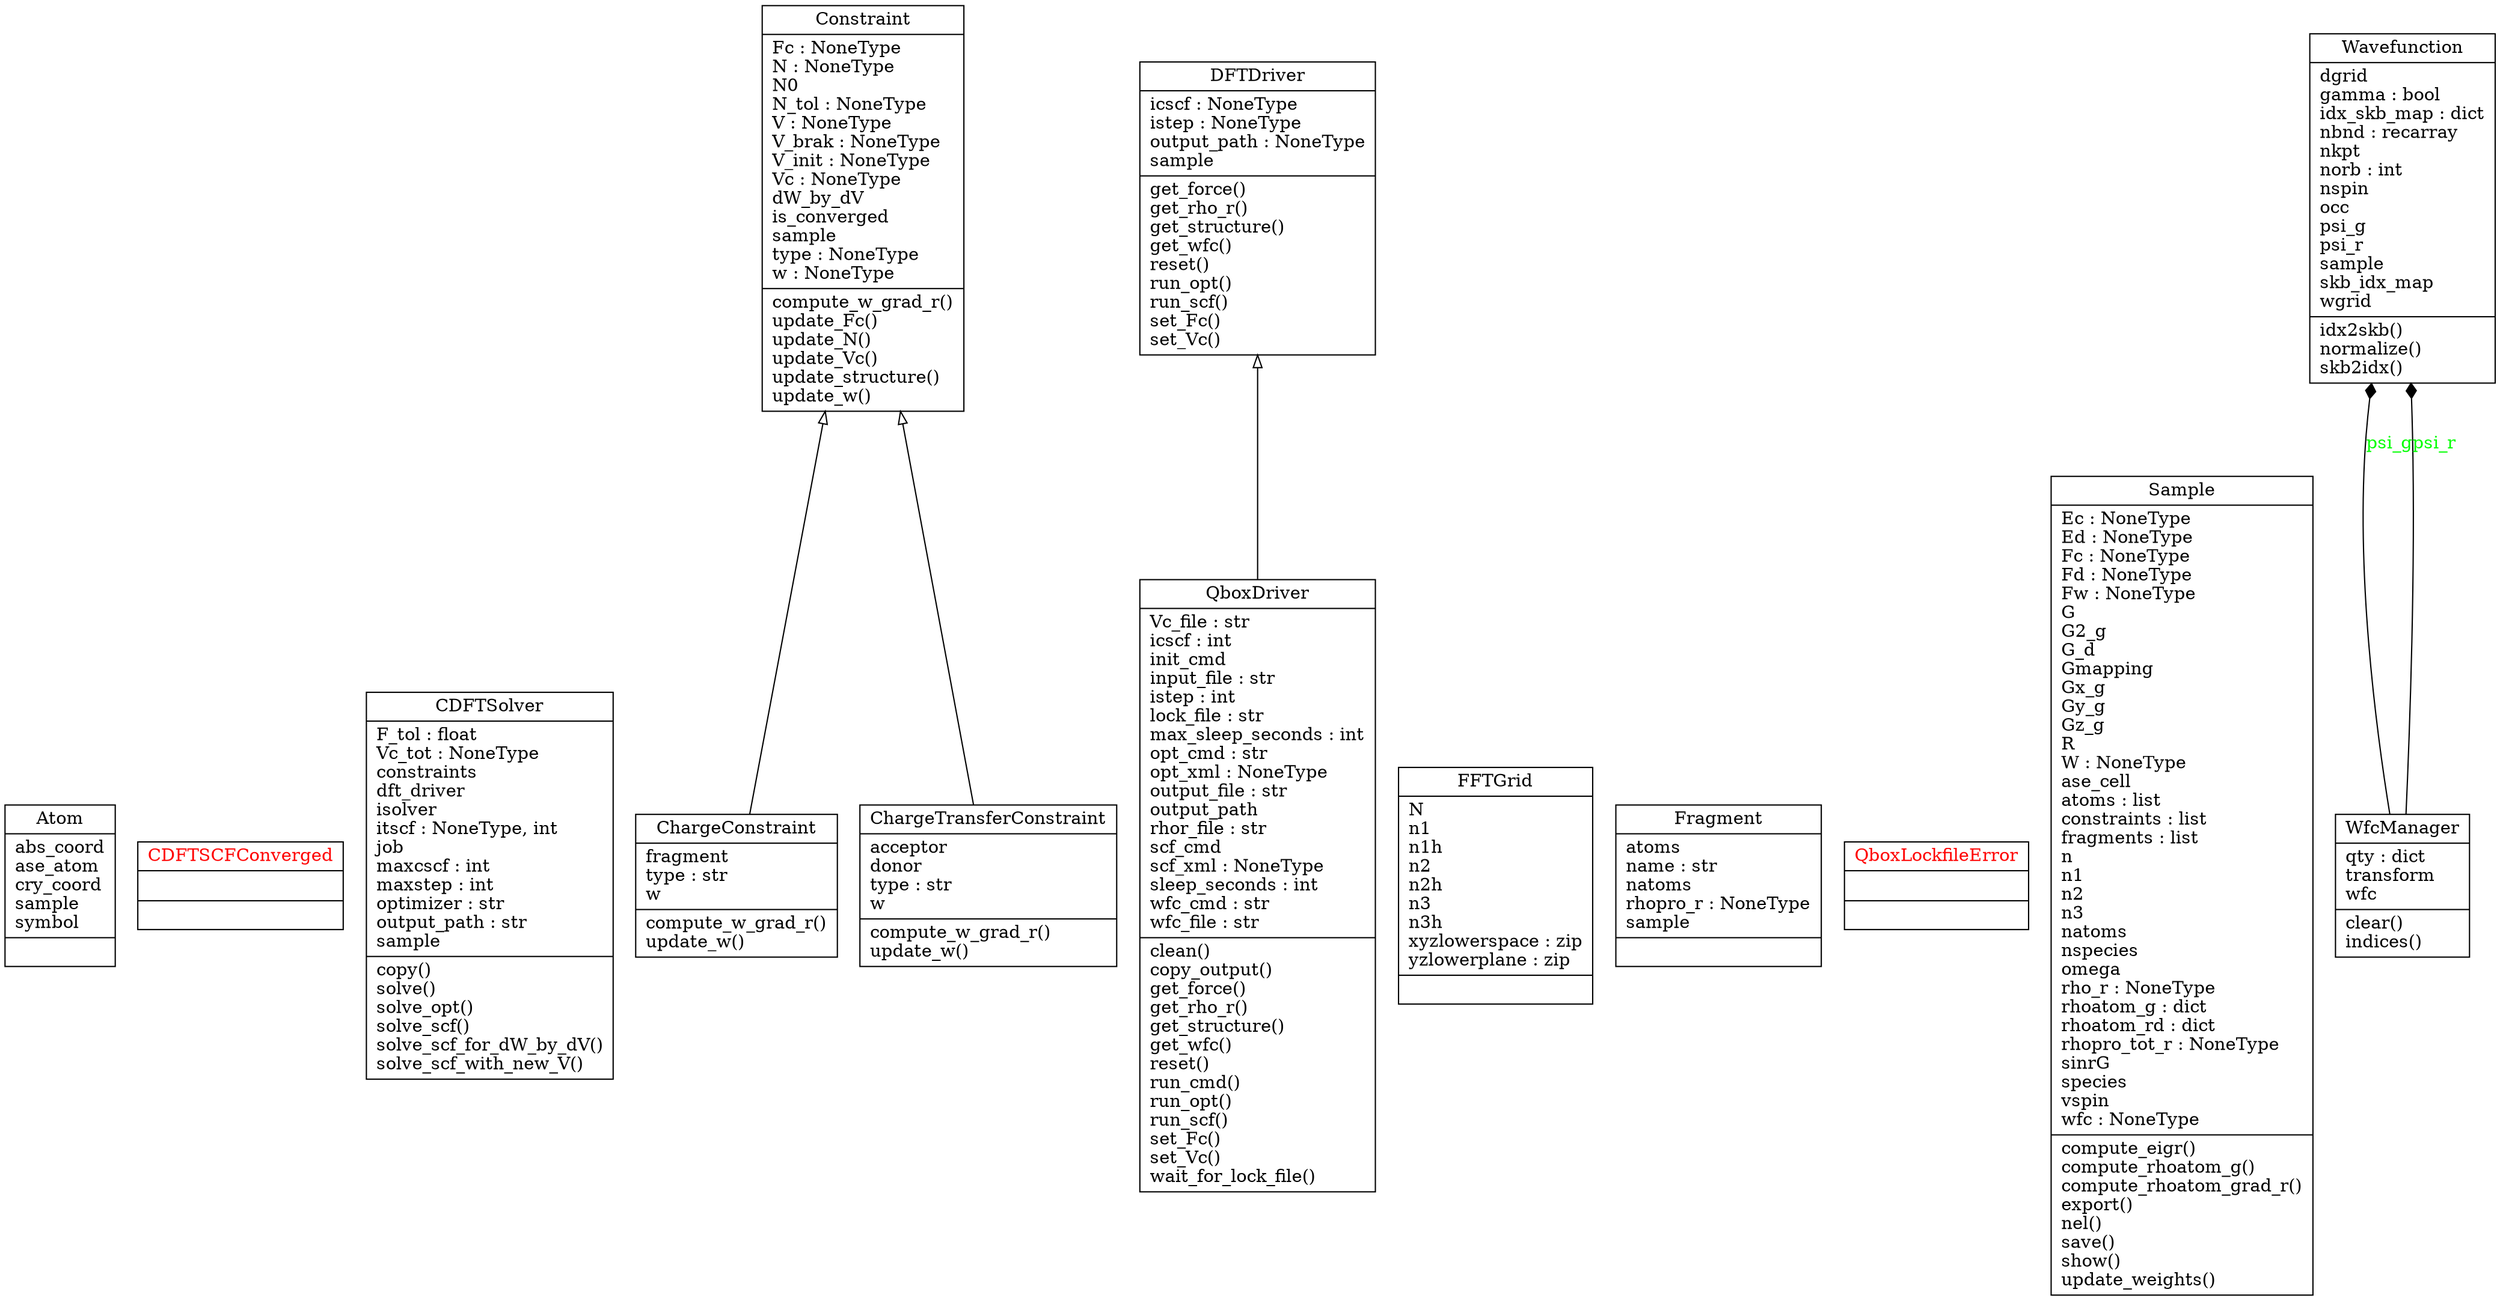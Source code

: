 digraph "classes" {
charset="utf-8"
rankdir=BT
"0" [label="{Atom|abs_coord\lase_atom\lcry_coord\lsample\lsymbol\l|}", shape="record"];
"1" [fontcolor="red", label="{CDFTSCFConverged|\l|}", shape="record"];
"2" [label="{CDFTSolver|F_tol : float\lVc_tot : NoneType\lconstraints\ldft_driver\lisolver\litscf : NoneType, int\ljob\lmaxcscf : int\lmaxstep : int\loptimizer : str\loutput_path : str\lsample\l|copy()\lsolve()\lsolve_opt()\lsolve_scf()\lsolve_scf_for_dW_by_dV()\lsolve_scf_with_new_V()\l}", shape="record"];
"3" [label="{ChargeConstraint|fragment\ltype : str\lw\l|compute_w_grad_r()\lupdate_w()\l}", shape="record"];
"4" [label="{ChargeTransferConstraint|acceptor\ldonor\ltype : str\lw\l|compute_w_grad_r()\lupdate_w()\l}", shape="record"];
"5" [label="{Constraint|Fc : NoneType\lN : NoneType\lN0\lN_tol : NoneType\lV : NoneType\lV_brak : NoneType\lV_init : NoneType\lVc : NoneType\ldW_by_dV\lis_converged\lsample\ltype : NoneType\lw : NoneType\l|compute_w_grad_r()\lupdate_Fc()\lupdate_N()\lupdate_Vc()\lupdate_structure()\lupdate_w()\l}", shape="record"];
"6" [label="{DFTDriver|icscf : NoneType\listep : NoneType\loutput_path : NoneType\lsample\l|get_force()\lget_rho_r()\lget_structure()\lget_wfc()\lreset()\lrun_opt()\lrun_scf()\lset_Fc()\lset_Vc()\l}", shape="record"];
"7" [label="{FFTGrid|N\ln1\ln1h\ln2\ln2h\ln3\ln3h\lxyzlowerspace : zip\lyzlowerplane : zip\l|}", shape="record"];
"8" [label="{Fragment|atoms\lname : str\lnatoms\lrhopro_r : NoneType\lsample\l|}", shape="record"];
"9" [label="{QboxDriver|Vc_file : str\licscf : int\linit_cmd\linput_file : str\listep : int\llock_file : str\lmax_sleep_seconds : int\lopt_cmd : str\lopt_xml : NoneType\loutput_file : str\loutput_path\lrhor_file : str\lscf_cmd\lscf_xml : NoneType\lsleep_seconds : int\lwfc_cmd : str\lwfc_file : str\l|clean()\lcopy_output()\lget_force()\lget_rho_r()\lget_structure()\lget_wfc()\lreset()\lrun_cmd()\lrun_opt()\lrun_scf()\lset_Fc()\lset_Vc()\lwait_for_lock_file()\l}", shape="record"];
"10" [fontcolor="red", label="{QboxLockfileError|\l|}", shape="record"];
"11" [label="{Sample|Ec : NoneType\lEd : NoneType\lFc : NoneType\lFd : NoneType\lFw : NoneType\lG\lG2_g\lG_d\lGmapping\lGx_g\lGy_g\lGz_g\lR\lW : NoneType\lase_cell\latoms : list\lconstraints : list\lfragments : list\ln\ln1\ln2\ln3\lnatoms\lnspecies\lomega\lrho_r : NoneType\lrhoatom_g : dict\lrhoatom_rd : dict\lrhopro_tot_r : NoneType\lsinrG\lspecies\lvspin\lwfc : NoneType\l|compute_eigr()\lcompute_rhoatom_g()\lcompute_rhoatom_grad_r()\lexport()\lnel()\lsave()\lshow()\lupdate_weights()\l}", shape="record"];
"12" [label="{Wavefunction|dgrid\lgamma : bool\lidx_skb_map : dict\lnbnd : recarray\lnkpt\lnorb : int\lnspin\locc\lpsi_g\lpsi_r\lsample\lskb_idx_map\lwgrid\l|idx2skb()\lnormalize()\lskb2idx()\l}", shape="record"];
"13" [label="{WfcManager|qty : dict\ltransform\lwfc\l|clear()\lindices()\l}", shape="record"];
"3" -> "5" [arrowhead="empty", arrowtail="none"];
"4" -> "5" [arrowhead="empty", arrowtail="none"];
"9" -> "6" [arrowhead="empty", arrowtail="none"];
"13" -> "12" [arrowhead="diamond", arrowtail="none", fontcolor="green", label="psi_g", style="solid"];
"13" -> "12" [arrowhead="diamond", arrowtail="none", fontcolor="green", label="psi_r", style="solid"];
}
